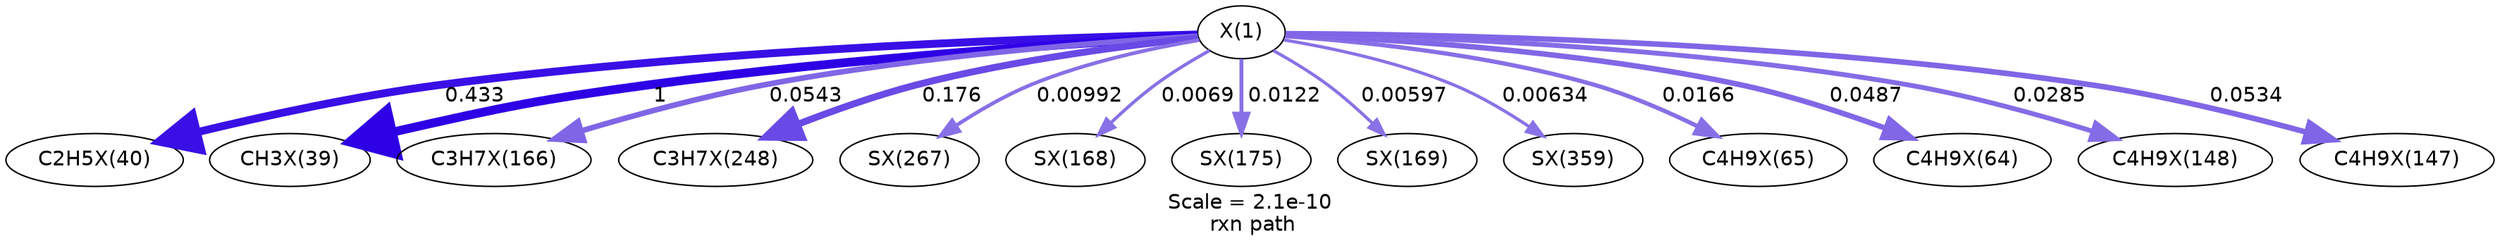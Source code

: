 digraph reaction_paths {
center=1;
s126 -> s131[fontname="Helvetica", style="setlinewidth(5.37)", arrowsize=2.68, color="0.7, 0.933, 0.9"
, label=" 0.433"];
s126 -> s130[fontname="Helvetica", style="setlinewidth(6)", arrowsize=3, color="0.7, 1.5, 0.9"
, label=" 1"];
s126 -> s151[fontname="Helvetica", style="setlinewidth(3.8)", arrowsize=1.9, color="0.7, 0.554, 0.9"
, label=" 0.0543"];
s126 -> s162[fontname="Helvetica", style="setlinewidth(4.69)", arrowsize=2.34, color="0.7, 0.676, 0.9"
, label=" 0.176"];
s126 -> s165[fontname="Helvetica", style="setlinewidth(2.52)", arrowsize=1.26, color="0.7, 0.51, 0.9"
, label=" 0.00992"];
s126 -> s153[fontname="Helvetica", style="setlinewidth(2.24)", arrowsize=1.12, color="0.7, 0.507, 0.9"
, label=" 0.0069"];
s126 -> s155[fontname="Helvetica", style="setlinewidth(2.67)", arrowsize=1.34, color="0.7, 0.512, 0.9"
, label=" 0.0122"];
s126 -> s154[fontname="Helvetica", style="setlinewidth(2.13)", arrowsize=1.07, color="0.7, 0.506, 0.9"
, label=" 0.00597"];
s126 -> s176[fontname="Helvetica", style="setlinewidth(2.18)", arrowsize=1.09, color="0.7, 0.506, 0.9"
, label=" 0.00634"];
s126 -> s140[fontname="Helvetica", style="setlinewidth(2.91)", arrowsize=1.45, color="0.7, 0.517, 0.9"
, label=" 0.0166"];
s126 -> s139[fontname="Helvetica", style="setlinewidth(3.72)", arrowsize=1.86, color="0.7, 0.549, 0.9"
, label=" 0.0487"];
s126 -> s149[fontname="Helvetica", style="setlinewidth(3.31)", arrowsize=1.66, color="0.7, 0.529, 0.9"
, label=" 0.0285"];
s126 -> s148[fontname="Helvetica", style="setlinewidth(3.79)", arrowsize=1.89, color="0.7, 0.553, 0.9"
, label=" 0.0534"];
s126 [ fontname="Helvetica", label="X(1)"];
s130 [ fontname="Helvetica", label="CH3X(39)"];
s131 [ fontname="Helvetica", label="C2H5X(40)"];
s139 [ fontname="Helvetica", label="C4H9X(64)"];
s140 [ fontname="Helvetica", label="C4H9X(65)"];
s148 [ fontname="Helvetica", label="C4H9X(147)"];
s149 [ fontname="Helvetica", label="C4H9X(148)"];
s151 [ fontname="Helvetica", label="C3H7X(166)"];
s153 [ fontname="Helvetica", label="SX(168)"];
s154 [ fontname="Helvetica", label="SX(169)"];
s155 [ fontname="Helvetica", label="SX(175)"];
s162 [ fontname="Helvetica", label="C3H7X(248)"];
s165 [ fontname="Helvetica", label="SX(267)"];
s176 [ fontname="Helvetica", label="SX(359)"];
 label = "Scale = 2.1e-10\l rxn path";
 fontname = "Helvetica";
}

